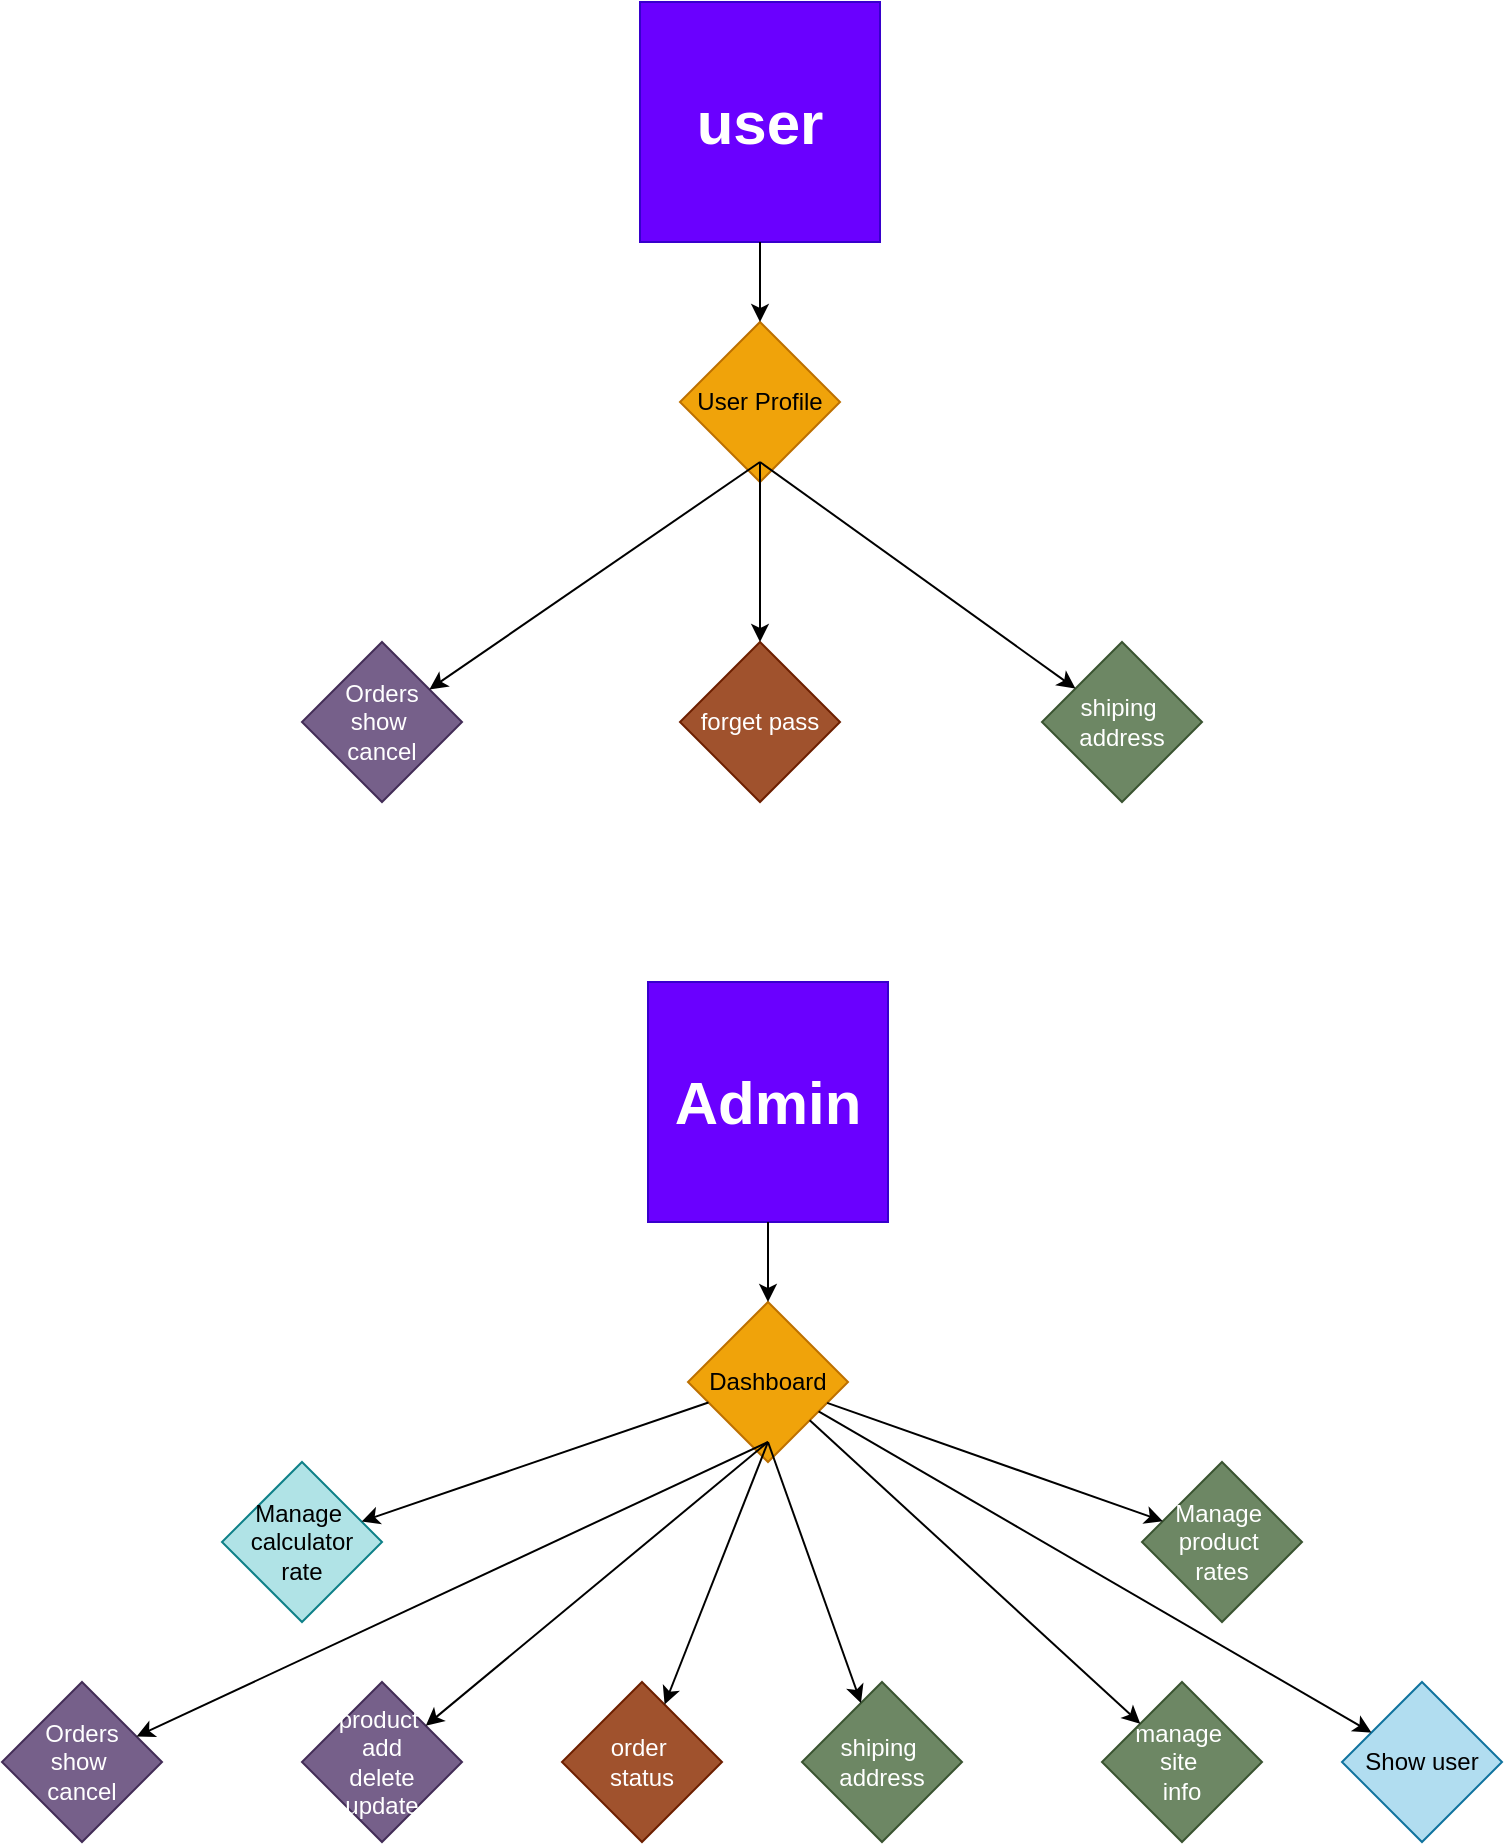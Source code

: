<mxfile version="21.1.1" type="github">
  <diagram name="Page-1" id="VLPiMGE3NPKoOwhcJ3Gu">
    <mxGraphModel dx="2607" dy="1389" grid="1" gridSize="10" guides="1" tooltips="1" connect="1" arrows="1" fold="1" page="1" pageScale="1" pageWidth="827" pageHeight="1169" math="0" shadow="0">
      <root>
        <mxCell id="0" />
        <mxCell id="1" parent="0" />
        <mxCell id="7Az4a4Ql9jXanGMlviSZ-6" value="&lt;b&gt;&lt;font style=&quot;font-size: 30px;&quot;&gt;user&lt;/font&gt;&lt;/b&gt;" style="rounded=0;whiteSpace=wrap;html=1;fillColor=#6a00ff;fontColor=#ffffff;strokeColor=#3700CC;" vertex="1" parent="1">
          <mxGeometry x="349" y="40" width="120" height="120" as="geometry" />
        </mxCell>
        <mxCell id="7Az4a4Ql9jXanGMlviSZ-7" value="User Profile" style="rhombus;whiteSpace=wrap;html=1;fillColor=#f0a30a;strokeColor=#BD7000;fontColor=#000000;" vertex="1" parent="1">
          <mxGeometry x="369" y="200" width="80" height="80" as="geometry" />
        </mxCell>
        <mxCell id="7Az4a4Ql9jXanGMlviSZ-8" value="shiping&amp;nbsp;&lt;br&gt;address" style="rhombus;whiteSpace=wrap;html=1;fillColor=#6d8764;strokeColor=#3A5431;fontColor=#ffffff;" vertex="1" parent="1">
          <mxGeometry x="550" y="360" width="80" height="80" as="geometry" />
        </mxCell>
        <mxCell id="7Az4a4Ql9jXanGMlviSZ-9" value="" style="endArrow=classic;html=1;rounded=0;entryX=0.5;entryY=0;entryDx=0;entryDy=0;" edge="1" parent="1" source="7Az4a4Ql9jXanGMlviSZ-6" target="7Az4a4Ql9jXanGMlviSZ-7">
          <mxGeometry width="50" height="50" relative="1" as="geometry">
            <mxPoint x="409" y="200" as="sourcePoint" />
            <mxPoint x="179" y="170" as="targetPoint" />
          </mxGeometry>
        </mxCell>
        <mxCell id="7Az4a4Ql9jXanGMlviSZ-12" value="forget pass" style="rhombus;whiteSpace=wrap;html=1;fillColor=#a0522d;strokeColor=#6D1F00;fontColor=#ffffff;" vertex="1" parent="1">
          <mxGeometry x="369" y="360" width="80" height="80" as="geometry" />
        </mxCell>
        <mxCell id="7Az4a4Ql9jXanGMlviSZ-13" value="" style="endArrow=classic;html=1;rounded=0;" edge="1" parent="1" target="7Az4a4Ql9jXanGMlviSZ-8">
          <mxGeometry width="50" height="50" relative="1" as="geometry">
            <mxPoint x="409" y="270" as="sourcePoint" />
            <mxPoint x="459" y="220" as="targetPoint" />
          </mxGeometry>
        </mxCell>
        <mxCell id="7Az4a4Ql9jXanGMlviSZ-15" value="" style="endArrow=classic;html=1;rounded=0;" edge="1" parent="1" target="7Az4a4Ql9jXanGMlviSZ-12">
          <mxGeometry width="50" height="50" relative="1" as="geometry">
            <mxPoint x="409" y="270" as="sourcePoint" />
            <mxPoint x="459" y="220" as="targetPoint" />
          </mxGeometry>
        </mxCell>
        <mxCell id="7Az4a4Ql9jXanGMlviSZ-17" value="Orders&lt;br&gt;show&amp;nbsp;&lt;br&gt;cancel" style="rhombus;whiteSpace=wrap;html=1;fillColor=#76608a;strokeColor=#432D57;fontColor=#ffffff;" vertex="1" parent="1">
          <mxGeometry x="180" y="360" width="80" height="80" as="geometry" />
        </mxCell>
        <mxCell id="7Az4a4Ql9jXanGMlviSZ-18" value="" style="endArrow=classic;html=1;rounded=0;" edge="1" parent="1" target="7Az4a4Ql9jXanGMlviSZ-17">
          <mxGeometry width="50" height="50" relative="1" as="geometry">
            <mxPoint x="409" y="270" as="sourcePoint" />
            <mxPoint x="459" y="290" as="targetPoint" />
          </mxGeometry>
        </mxCell>
        <mxCell id="7Az4a4Ql9jXanGMlviSZ-31" value="&lt;span style=&quot;font-size: 30px;&quot;&gt;&lt;b&gt;Admin&lt;/b&gt;&lt;/span&gt;" style="rounded=0;whiteSpace=wrap;html=1;fillColor=#6a00ff;fontColor=#ffffff;strokeColor=#3700CC;" vertex="1" parent="1">
          <mxGeometry x="353" y="530" width="120" height="120" as="geometry" />
        </mxCell>
        <mxCell id="7Az4a4Ql9jXanGMlviSZ-32" value="Dashboard" style="rhombus;whiteSpace=wrap;html=1;fillColor=#f0a30a;strokeColor=#BD7000;fontColor=#000000;" vertex="1" parent="1">
          <mxGeometry x="373" y="690" width="80" height="80" as="geometry" />
        </mxCell>
        <mxCell id="7Az4a4Ql9jXanGMlviSZ-33" value="shiping&amp;nbsp;&lt;br&gt;address" style="rhombus;whiteSpace=wrap;html=1;fillColor=#6d8764;strokeColor=#3A5431;fontColor=#ffffff;" vertex="1" parent="1">
          <mxGeometry x="430" y="880" width="80" height="80" as="geometry" />
        </mxCell>
        <mxCell id="7Az4a4Ql9jXanGMlviSZ-34" value="" style="endArrow=classic;html=1;rounded=0;entryX=0.5;entryY=0;entryDx=0;entryDy=0;" edge="1" source="7Az4a4Ql9jXanGMlviSZ-31" target="7Az4a4Ql9jXanGMlviSZ-32" parent="1">
          <mxGeometry width="50" height="50" relative="1" as="geometry">
            <mxPoint x="413" y="690" as="sourcePoint" />
            <mxPoint x="183" y="660" as="targetPoint" />
          </mxGeometry>
        </mxCell>
        <mxCell id="7Az4a4Ql9jXanGMlviSZ-35" value="product&amp;nbsp;&lt;br&gt;add&lt;br&gt;delete&lt;br&gt;update" style="rhombus;whiteSpace=wrap;html=1;fillColor=#76608a;strokeColor=#432D57;fontColor=#ffffff;" vertex="1" parent="1">
          <mxGeometry x="180" y="880" width="80" height="80" as="geometry" />
        </mxCell>
        <mxCell id="7Az4a4Ql9jXanGMlviSZ-36" value="order&amp;nbsp;&lt;br&gt;status" style="rhombus;whiteSpace=wrap;html=1;fillColor=#a0522d;strokeColor=#6D1F00;fontColor=#ffffff;" vertex="1" parent="1">
          <mxGeometry x="310" y="880" width="80" height="80" as="geometry" />
        </mxCell>
        <mxCell id="7Az4a4Ql9jXanGMlviSZ-37" value="" style="endArrow=classic;html=1;rounded=0;" edge="1" target="7Az4a4Ql9jXanGMlviSZ-33" parent="1">
          <mxGeometry width="50" height="50" relative="1" as="geometry">
            <mxPoint x="413" y="760" as="sourcePoint" />
            <mxPoint x="463" y="710" as="targetPoint" />
          </mxGeometry>
        </mxCell>
        <mxCell id="7Az4a4Ql9jXanGMlviSZ-38" value="" style="endArrow=classic;html=1;rounded=0;" edge="1" target="7Az4a4Ql9jXanGMlviSZ-35" parent="1">
          <mxGeometry width="50" height="50" relative="1" as="geometry">
            <mxPoint x="413" y="760" as="sourcePoint" />
            <mxPoint x="463" y="710" as="targetPoint" />
          </mxGeometry>
        </mxCell>
        <mxCell id="7Az4a4Ql9jXanGMlviSZ-39" value="" style="endArrow=classic;html=1;rounded=0;" edge="1" target="7Az4a4Ql9jXanGMlviSZ-36" parent="1">
          <mxGeometry width="50" height="50" relative="1" as="geometry">
            <mxPoint x="413" y="760" as="sourcePoint" />
            <mxPoint x="463" y="710" as="targetPoint" />
          </mxGeometry>
        </mxCell>
        <mxCell id="7Az4a4Ql9jXanGMlviSZ-40" value="Orders&lt;br&gt;show&amp;nbsp;&lt;br&gt;cancel" style="rhombus;whiteSpace=wrap;html=1;fillColor=#76608a;strokeColor=#432D57;fontColor=#ffffff;" vertex="1" parent="1">
          <mxGeometry x="30" y="880" width="80" height="80" as="geometry" />
        </mxCell>
        <mxCell id="7Az4a4Ql9jXanGMlviSZ-41" value="" style="endArrow=classic;html=1;rounded=0;" edge="1" target="7Az4a4Ql9jXanGMlviSZ-40" parent="1">
          <mxGeometry width="50" height="50" relative="1" as="geometry">
            <mxPoint x="413" y="760" as="sourcePoint" />
            <mxPoint x="463" y="780" as="targetPoint" />
          </mxGeometry>
        </mxCell>
        <mxCell id="7Az4a4Ql9jXanGMlviSZ-42" value="manage&amp;nbsp;&lt;br&gt;site&amp;nbsp;&lt;br&gt;info" style="rhombus;whiteSpace=wrap;html=1;fillColor=#6d8764;strokeColor=#3A5431;fontColor=#ffffff;" vertex="1" parent="1">
          <mxGeometry x="580" y="880" width="80" height="80" as="geometry" />
        </mxCell>
        <mxCell id="7Az4a4Ql9jXanGMlviSZ-43" value="Show user&lt;br&gt;" style="rhombus;whiteSpace=wrap;html=1;fillColor=#b1ddf0;strokeColor=#10739e;" vertex="1" parent="1">
          <mxGeometry x="700" y="880" width="80" height="80" as="geometry" />
        </mxCell>
        <mxCell id="7Az4a4Ql9jXanGMlviSZ-44" value="Manage&amp;nbsp;&lt;br&gt;product&amp;nbsp;&lt;br&gt;rates" style="rhombus;whiteSpace=wrap;html=1;fillColor=#6d8764;strokeColor=#3A5431;fontColor=#ffffff;" vertex="1" parent="1">
          <mxGeometry x="600" y="770" width="80" height="80" as="geometry" />
        </mxCell>
        <mxCell id="7Az4a4Ql9jXanGMlviSZ-45" value="Manage&amp;nbsp;&lt;br&gt;calculator&lt;br&gt;rate" style="rhombus;whiteSpace=wrap;html=1;fillColor=#b0e3e6;strokeColor=#0e8088;" vertex="1" parent="1">
          <mxGeometry x="140" y="770" width="80" height="80" as="geometry" />
        </mxCell>
        <mxCell id="7Az4a4Ql9jXanGMlviSZ-46" value="" style="endArrow=classic;html=1;rounded=0;" edge="1" parent="1" source="7Az4a4Ql9jXanGMlviSZ-32" target="7Az4a4Ql9jXanGMlviSZ-45">
          <mxGeometry width="50" height="50" relative="1" as="geometry">
            <mxPoint x="450" y="910" as="sourcePoint" />
            <mxPoint x="500" y="860" as="targetPoint" />
          </mxGeometry>
        </mxCell>
        <mxCell id="7Az4a4Ql9jXanGMlviSZ-47" value="" style="endArrow=classic;html=1;rounded=0;" edge="1" parent="1" source="7Az4a4Ql9jXanGMlviSZ-32" target="7Az4a4Ql9jXanGMlviSZ-44">
          <mxGeometry width="50" height="50" relative="1" as="geometry">
            <mxPoint x="450" y="910" as="sourcePoint" />
            <mxPoint x="500" y="860" as="targetPoint" />
          </mxGeometry>
        </mxCell>
        <mxCell id="7Az4a4Ql9jXanGMlviSZ-48" value="" style="endArrow=classic;html=1;rounded=0;" edge="1" parent="1" source="7Az4a4Ql9jXanGMlviSZ-32" target="7Az4a4Ql9jXanGMlviSZ-42">
          <mxGeometry width="50" height="50" relative="1" as="geometry">
            <mxPoint x="450" y="910" as="sourcePoint" />
            <mxPoint x="500" y="860" as="targetPoint" />
          </mxGeometry>
        </mxCell>
        <mxCell id="7Az4a4Ql9jXanGMlviSZ-49" value="" style="endArrow=classic;html=1;rounded=0;" edge="1" parent="1" source="7Az4a4Ql9jXanGMlviSZ-32" target="7Az4a4Ql9jXanGMlviSZ-43">
          <mxGeometry width="50" height="50" relative="1" as="geometry">
            <mxPoint x="450" y="910" as="sourcePoint" />
            <mxPoint x="500" y="860" as="targetPoint" />
          </mxGeometry>
        </mxCell>
      </root>
    </mxGraphModel>
  </diagram>
</mxfile>
